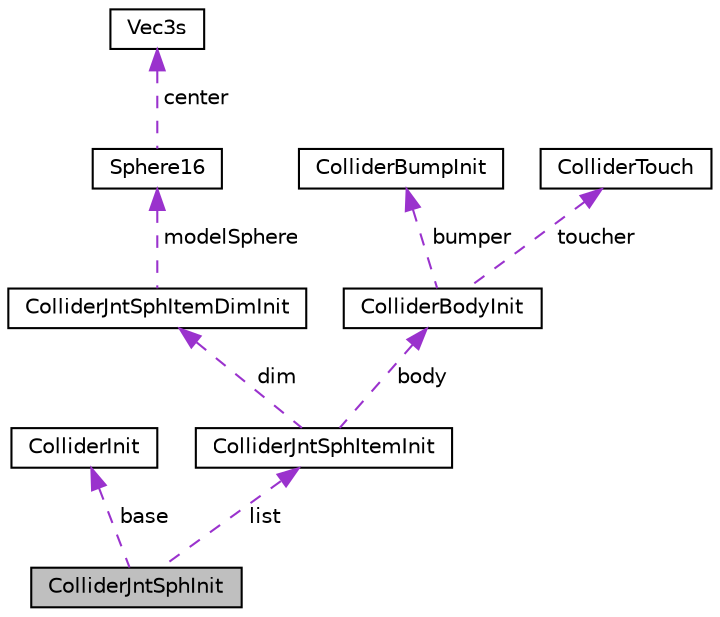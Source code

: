 digraph "ColliderJntSphInit"
{
 // LATEX_PDF_SIZE
  edge [fontname="Helvetica",fontsize="10",labelfontname="Helvetica",labelfontsize="10"];
  node [fontname="Helvetica",fontsize="10",shape=record];
  Node1 [label="ColliderJntSphInit",height=0.2,width=0.4,color="black", fillcolor="grey75", style="filled", fontcolor="black",tooltip=" "];
  Node2 -> Node1 [dir="back",color="darkorchid3",fontsize="10",style="dashed",label=" base" ,fontname="Helvetica"];
  Node2 [label="ColliderInit",height=0.2,width=0.4,color="black", fillcolor="white", style="filled",URL="$d2/d09/structColliderInit.html",tooltip=" "];
  Node3 -> Node1 [dir="back",color="darkorchid3",fontsize="10",style="dashed",label=" list" ,fontname="Helvetica"];
  Node3 [label="ColliderJntSphItemInit",height=0.2,width=0.4,color="black", fillcolor="white", style="filled",URL="$d8/df1/structColliderJntSphItemInit.html",tooltip=" "];
  Node4 -> Node3 [dir="back",color="darkorchid3",fontsize="10",style="dashed",label=" dim" ,fontname="Helvetica"];
  Node4 [label="ColliderJntSphItemDimInit",height=0.2,width=0.4,color="black", fillcolor="white", style="filled",URL="$dd/d89/structColliderJntSphItemDimInit.html",tooltip=" "];
  Node5 -> Node4 [dir="back",color="darkorchid3",fontsize="10",style="dashed",label=" modelSphere" ,fontname="Helvetica"];
  Node5 [label="Sphere16",height=0.2,width=0.4,color="black", fillcolor="white", style="filled",URL="$de/dd8/structSphere16.html",tooltip=" "];
  Node6 -> Node5 [dir="back",color="darkorchid3",fontsize="10",style="dashed",label=" center" ,fontname="Helvetica"];
  Node6 [label="Vec3s",height=0.2,width=0.4,color="black", fillcolor="white", style="filled",URL="$d8/d79/structVec3s.html",tooltip=" "];
  Node7 -> Node3 [dir="back",color="darkorchid3",fontsize="10",style="dashed",label=" body" ,fontname="Helvetica"];
  Node7 [label="ColliderBodyInit",height=0.2,width=0.4,color="black", fillcolor="white", style="filled",URL="$d5/d92/structColliderBodyInit.html",tooltip=" "];
  Node8 -> Node7 [dir="back",color="darkorchid3",fontsize="10",style="dashed",label=" bumper" ,fontname="Helvetica"];
  Node8 [label="ColliderBumpInit",height=0.2,width=0.4,color="black", fillcolor="white", style="filled",URL="$dc/daa/structColliderBumpInit.html",tooltip=" "];
  Node9 -> Node7 [dir="back",color="darkorchid3",fontsize="10",style="dashed",label=" toucher" ,fontname="Helvetica"];
  Node9 [label="ColliderTouch",height=0.2,width=0.4,color="black", fillcolor="white", style="filled",URL="$da/d5d/structColliderTouch.html",tooltip=" "];
}
